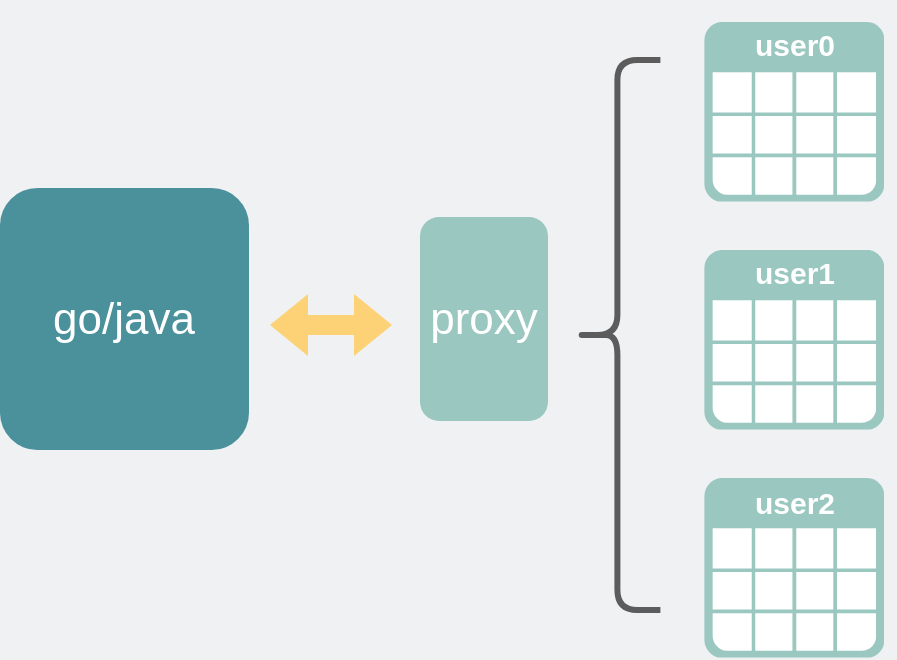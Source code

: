 <mxfile version="18.0.5" type="github">
  <diagram id="3228e29e-7158-1315-38df-8450db1d8a1d" name="Page-1">
    <mxGraphModel dx="1298" dy="-1051" grid="0" gridSize="10" guides="1" tooltips="1" connect="1" arrows="1" fold="1" page="1" pageScale="1" pageWidth="600" pageHeight="350" background="#EFF1F3" math="0" shadow="0">
      <root>
        <mxCell id="0" />
        <mxCell id="1" parent="0" />
        <mxCell id="n8PQSL9Bu4Ly_2OT7yPN-16" value="" style="rounded=1;whiteSpace=wrap;html=1;fillColor=#4A919B;strokeColor=none;" parent="1" vertex="1">
          <mxGeometry x="76" y="1855" width="124.5" height="131" as="geometry" />
        </mxCell>
        <mxCell id="n8PQSL9Bu4Ly_2OT7yPN-17" value="" style="shadow=0;dashed=0;html=1;strokeColor=none;fillColor=#9AC7BF;labelPosition=center;verticalLabelPosition=bottom;verticalAlign=top;align=center;outlineConnect=0;shape=mxgraph.veeam.table;fontSize=22;" parent="1" vertex="1">
          <mxGeometry x="428.2" y="1772" width="89.8" height="89.8" as="geometry" />
        </mxCell>
        <mxCell id="n8PQSL9Bu4Ly_2OT7yPN-18" value="&lt;font color=&quot;#ffffff&quot; style=&quot;font-size: 22px;&quot;&gt;proxy&lt;/font&gt;" style="rounded=1;whiteSpace=wrap;html=1;fillColor=#9AC7BF;strokeColor=none;" parent="1" vertex="1">
          <mxGeometry x="286" y="1869.5" width="64" height="102" as="geometry" />
        </mxCell>
        <mxCell id="n8PQSL9Bu4Ly_2OT7yPN-19" value="&lt;font color=&quot;#ffffff&quot;&gt;go/java&lt;/font&gt;" style="text;html=1;strokeColor=none;fillColor=none;align=center;verticalAlign=middle;whiteSpace=wrap;rounded=0;fontSize=22;" parent="1" vertex="1">
          <mxGeometry x="108.25" y="1905.5" width="60" height="30" as="geometry" />
        </mxCell>
        <mxCell id="n8PQSL9Bu4Ly_2OT7yPN-20" value="" style="shadow=0;dashed=0;html=1;strokeColor=none;fillColor=#9AC7BF;labelPosition=center;verticalLabelPosition=bottom;verticalAlign=top;align=center;outlineConnect=0;shape=mxgraph.veeam.table;fontSize=22;" parent="1" vertex="1">
          <mxGeometry x="428.2" y="1886" width="89.8" height="89.8" as="geometry" />
        </mxCell>
        <mxCell id="n8PQSL9Bu4Ly_2OT7yPN-21" value="" style="shadow=0;dashed=0;html=1;strokeColor=none;fillColor=#9AC7BF;labelPosition=center;verticalLabelPosition=bottom;verticalAlign=top;align=center;outlineConnect=0;shape=mxgraph.veeam.table;fontSize=22;" parent="1" vertex="1">
          <mxGeometry x="428.2" y="2000" width="89.8" height="89.8" as="geometry" />
        </mxCell>
        <mxCell id="n8PQSL9Bu4Ly_2OT7yPN-22" value="" style="shape=curlyBracket;whiteSpace=wrap;html=1;rounded=1;fontSize=22;fontColor=#FFFFFF;strokeColor=#5C5C5C;fillColor=none;strokeWidth=3;" parent="1" vertex="1">
          <mxGeometry x="363.2" y="1791" width="43" height="275" as="geometry" />
        </mxCell>
        <mxCell id="n8PQSL9Bu4Ly_2OT7yPN-23" value="&lt;span style=&quot;font-size: 15px;&quot;&gt;user0&lt;/span&gt;" style="text;strokeColor=none;fillColor=none;html=1;fontSize=24;fontStyle=1;verticalAlign=middle;align=center;fontColor=#FFFFFF;" parent="1" vertex="1">
          <mxGeometry x="423.1" y="1761" width="100" height="40" as="geometry" />
        </mxCell>
        <mxCell id="n8PQSL9Bu4Ly_2OT7yPN-24" value="&lt;span style=&quot;font-size: 15px;&quot;&gt;user1&lt;/span&gt;&lt;span style=&quot;color: rgba(0, 0, 0, 0); font-family: monospace; font-size: 0px; font-weight: 400; text-align: start;&quot;&gt;%3CmxGraphModel%3E%3Croot%3E%3CmxCell%20id%3D%220%22%2F%3E%3CmxCell%20id%3D%221%22%20parent%3D%220%22%2F%3E%3CmxCell%20id%3D%222%22%20value%3D%22%26lt%3Bspan%20style%3D%26quot%3Bfont-size%3A%2015px%3B%26quot%3B%26gt%3Buser0%26lt%3B%2Fspan%26gt%3B%22%20style%3D%22text%3BstrokeColor%3Dnone%3BfillColor%3Dnone%3Bhtml%3D1%3BfontSize%3D24%3BfontStyle%3D1%3BverticalAlign%3Dmiddle%3Balign%3Dcenter%3BfontColor%3D%23FFFFFF%3B%22%20vertex%3D%221%22%20parent%3D%221%22%3E%3CmxGeometry%20x%3D%22328.1%22%20y%3D%221315%22%20width%3D%22100%22%20height%3D%2240%22%20as%3D%22geometry%22%2F%3E%3C%2FmxCell%3E%3C%2Froot%3E%3C%2FmxGraphModel%3E&lt;/span&gt;" style="text;strokeColor=none;fillColor=none;html=1;fontSize=24;fontStyle=1;verticalAlign=middle;align=center;fontColor=#FFFFFF;" parent="1" vertex="1">
          <mxGeometry x="423.1" y="1875" width="100" height="40" as="geometry" />
        </mxCell>
        <mxCell id="n8PQSL9Bu4Ly_2OT7yPN-25" value="&lt;span style=&quot;font-size: 15px;&quot;&gt;user2&lt;/span&gt;" style="text;strokeColor=none;fillColor=none;html=1;fontSize=24;fontStyle=1;verticalAlign=middle;align=center;fontColor=#FFFFFF;" parent="1" vertex="1">
          <mxGeometry x="423.1" y="1990" width="100" height="40" as="geometry" />
        </mxCell>
        <mxCell id="n8PQSL9Bu4Ly_2OT7yPN-27" value="" style="shape=flexArrow;endArrow=classic;startArrow=classic;html=1;rounded=0;fontSize=15;fontColor=#000000;strokeColor=none;fillColor=#FDD276;" parent="1" edge="1">
          <mxGeometry width="100" height="100" relative="1" as="geometry">
            <mxPoint x="210.5" y="1923.5" as="sourcePoint" />
            <mxPoint x="272.5" y="1923.5" as="targetPoint" />
          </mxGeometry>
        </mxCell>
      </root>
    </mxGraphModel>
  </diagram>
</mxfile>
